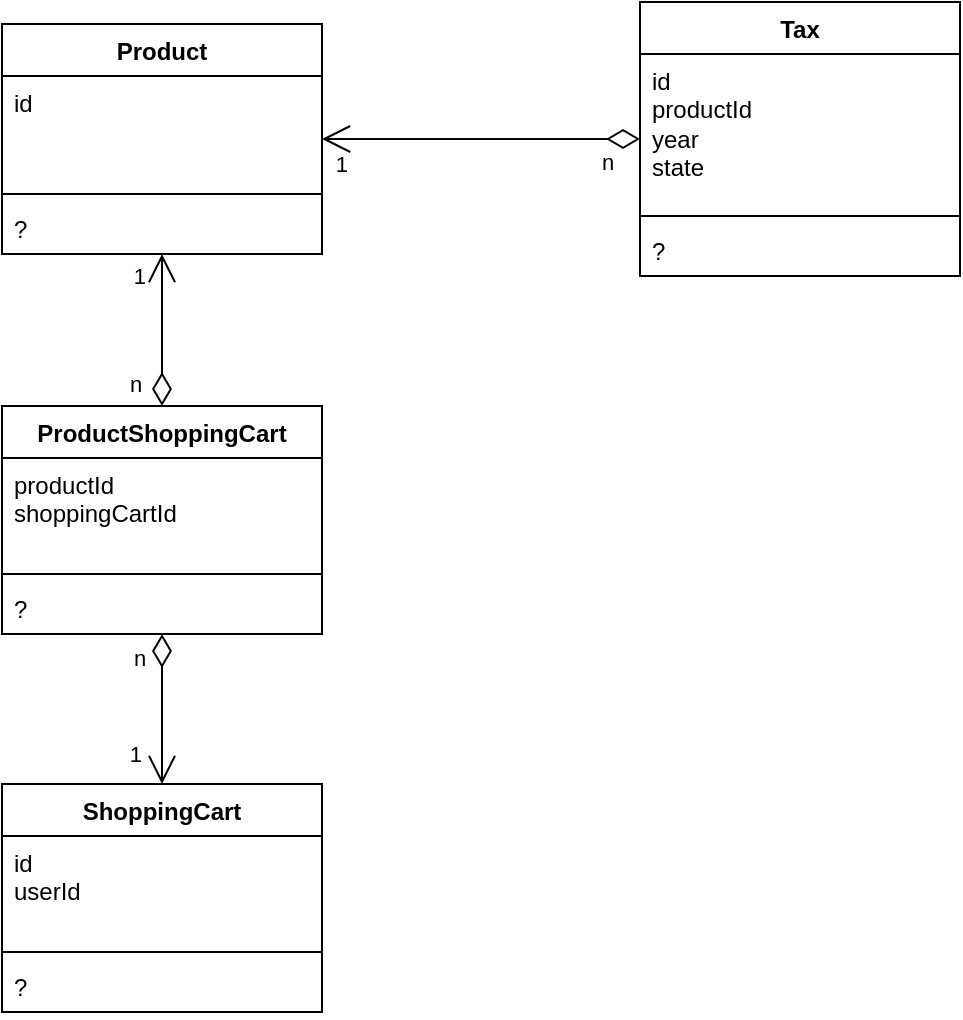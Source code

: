 <mxfile version="21.2.2" type="github">
  <diagram name="Page-1" id="tjbKaKhlfUkzczWWm1Vc">
    <mxGraphModel dx="1147" dy="615" grid="0" gridSize="10" guides="1" tooltips="1" connect="1" arrows="1" fold="1" page="1" pageScale="1" pageWidth="827" pageHeight="1169" math="0" shadow="0">
      <root>
        <mxCell id="0" />
        <mxCell id="1" parent="0" />
        <mxCell id="YGgGwytgN-IruvjRIngB-1" value="Product" style="swimlane;fontStyle=1;align=center;verticalAlign=top;childLayout=stackLayout;horizontal=1;startSize=26;horizontalStack=0;resizeParent=1;resizeParentMax=0;resizeLast=0;collapsible=1;marginBottom=0;whiteSpace=wrap;html=1;" vertex="1" parent="1">
          <mxGeometry x="70" y="228" width="160" height="115" as="geometry" />
        </mxCell>
        <mxCell id="YGgGwytgN-IruvjRIngB-2" value="id" style="text;strokeColor=none;fillColor=none;align=left;verticalAlign=top;spacingLeft=4;spacingRight=4;overflow=hidden;rotatable=0;points=[[0,0.5],[1,0.5]];portConstraint=eastwest;whiteSpace=wrap;html=1;" vertex="1" parent="YGgGwytgN-IruvjRIngB-1">
          <mxGeometry y="26" width="160" height="55" as="geometry" />
        </mxCell>
        <mxCell id="YGgGwytgN-IruvjRIngB-3" value="" style="line;strokeWidth=1;fillColor=none;align=left;verticalAlign=middle;spacingTop=-1;spacingLeft=3;spacingRight=3;rotatable=0;labelPosition=right;points=[];portConstraint=eastwest;strokeColor=inherit;" vertex="1" parent="YGgGwytgN-IruvjRIngB-1">
          <mxGeometry y="81" width="160" height="8" as="geometry" />
        </mxCell>
        <mxCell id="YGgGwytgN-IruvjRIngB-4" value="?" style="text;strokeColor=none;fillColor=none;align=left;verticalAlign=top;spacingLeft=4;spacingRight=4;overflow=hidden;rotatable=0;points=[[0,0.5],[1,0.5]];portConstraint=eastwest;whiteSpace=wrap;html=1;" vertex="1" parent="YGgGwytgN-IruvjRIngB-1">
          <mxGeometry y="89" width="160" height="26" as="geometry" />
        </mxCell>
        <mxCell id="YGgGwytgN-IruvjRIngB-5" value="Tax" style="swimlane;fontStyle=1;align=center;verticalAlign=top;childLayout=stackLayout;horizontal=1;startSize=26;horizontalStack=0;resizeParent=1;resizeParentMax=0;resizeLast=0;collapsible=1;marginBottom=0;whiteSpace=wrap;html=1;" vertex="1" parent="1">
          <mxGeometry x="389" y="217" width="160" height="137" as="geometry" />
        </mxCell>
        <mxCell id="YGgGwytgN-IruvjRIngB-6" value="&lt;div&gt;id&lt;br&gt;&lt;/div&gt;&lt;div&gt;productId&lt;/div&gt;&lt;div&gt;year&lt;/div&gt;&lt;div&gt;state&lt;br&gt;&lt;/div&gt;" style="text;strokeColor=none;fillColor=none;align=left;verticalAlign=top;spacingLeft=4;spacingRight=4;overflow=hidden;rotatable=0;points=[[0,0.5],[1,0.5]];portConstraint=eastwest;whiteSpace=wrap;html=1;" vertex="1" parent="YGgGwytgN-IruvjRIngB-5">
          <mxGeometry y="26" width="160" height="77" as="geometry" />
        </mxCell>
        <mxCell id="YGgGwytgN-IruvjRIngB-7" value="" style="line;strokeWidth=1;fillColor=none;align=left;verticalAlign=middle;spacingTop=-1;spacingLeft=3;spacingRight=3;rotatable=0;labelPosition=right;points=[];portConstraint=eastwest;strokeColor=inherit;" vertex="1" parent="YGgGwytgN-IruvjRIngB-5">
          <mxGeometry y="103" width="160" height="8" as="geometry" />
        </mxCell>
        <mxCell id="YGgGwytgN-IruvjRIngB-8" value="?" style="text;strokeColor=none;fillColor=none;align=left;verticalAlign=top;spacingLeft=4;spacingRight=4;overflow=hidden;rotatable=0;points=[[0,0.5],[1,0.5]];portConstraint=eastwest;whiteSpace=wrap;html=1;" vertex="1" parent="YGgGwytgN-IruvjRIngB-5">
          <mxGeometry y="111" width="160" height="26" as="geometry" />
        </mxCell>
        <mxCell id="YGgGwytgN-IruvjRIngB-10" value="" style="endArrow=open;html=1;endSize=12;startArrow=diamondThin;startSize=14;startFill=0;edgeStyle=orthogonalEdgeStyle;rounded=0;" edge="1" parent="1" source="YGgGwytgN-IruvjRIngB-5" target="YGgGwytgN-IruvjRIngB-1">
          <mxGeometry relative="1" as="geometry">
            <mxPoint x="209" y="485" as="sourcePoint" />
            <mxPoint x="369" y="485" as="targetPoint" />
          </mxGeometry>
        </mxCell>
        <mxCell id="YGgGwytgN-IruvjRIngB-11" value="n" style="edgeLabel;resizable=0;html=1;align=left;verticalAlign=top;" connectable="0" vertex="1" parent="YGgGwytgN-IruvjRIngB-10">
          <mxGeometry x="-1" relative="1" as="geometry">
            <mxPoint x="-21" y="-2" as="offset" />
          </mxGeometry>
        </mxCell>
        <mxCell id="YGgGwytgN-IruvjRIngB-12" value="1" style="edgeLabel;resizable=0;html=1;align=right;verticalAlign=top;" connectable="0" vertex="1" parent="YGgGwytgN-IruvjRIngB-10">
          <mxGeometry x="1" relative="1" as="geometry">
            <mxPoint x="13" y="-1" as="offset" />
          </mxGeometry>
        </mxCell>
        <mxCell id="YGgGwytgN-IruvjRIngB-13" value="ShoppingCart" style="swimlane;fontStyle=1;align=center;verticalAlign=top;childLayout=stackLayout;horizontal=1;startSize=26;horizontalStack=0;resizeParent=1;resizeParentMax=0;resizeLast=0;collapsible=1;marginBottom=0;whiteSpace=wrap;html=1;" vertex="1" parent="1">
          <mxGeometry x="70" y="608" width="160" height="114" as="geometry" />
        </mxCell>
        <mxCell id="YGgGwytgN-IruvjRIngB-14" value="&lt;div&gt;id&lt;/div&gt;&lt;div&gt;userId&lt;/div&gt;" style="text;strokeColor=none;fillColor=none;align=left;verticalAlign=top;spacingLeft=4;spacingRight=4;overflow=hidden;rotatable=0;points=[[0,0.5],[1,0.5]];portConstraint=eastwest;whiteSpace=wrap;html=1;" vertex="1" parent="YGgGwytgN-IruvjRIngB-13">
          <mxGeometry y="26" width="160" height="54" as="geometry" />
        </mxCell>
        <mxCell id="YGgGwytgN-IruvjRIngB-15" value="" style="line;strokeWidth=1;fillColor=none;align=left;verticalAlign=middle;spacingTop=-1;spacingLeft=3;spacingRight=3;rotatable=0;labelPosition=right;points=[];portConstraint=eastwest;strokeColor=inherit;" vertex="1" parent="YGgGwytgN-IruvjRIngB-13">
          <mxGeometry y="80" width="160" height="8" as="geometry" />
        </mxCell>
        <mxCell id="YGgGwytgN-IruvjRIngB-16" value="?" style="text;strokeColor=none;fillColor=none;align=left;verticalAlign=top;spacingLeft=4;spacingRight=4;overflow=hidden;rotatable=0;points=[[0,0.5],[1,0.5]];portConstraint=eastwest;whiteSpace=wrap;html=1;" vertex="1" parent="YGgGwytgN-IruvjRIngB-13">
          <mxGeometry y="88" width="160" height="26" as="geometry" />
        </mxCell>
        <mxCell id="YGgGwytgN-IruvjRIngB-17" value="ProductShoppingCart" style="swimlane;fontStyle=1;align=center;verticalAlign=top;childLayout=stackLayout;horizontal=1;startSize=26;horizontalStack=0;resizeParent=1;resizeParentMax=0;resizeLast=0;collapsible=1;marginBottom=0;whiteSpace=wrap;html=1;" vertex="1" parent="1">
          <mxGeometry x="70" y="419" width="160" height="114" as="geometry" />
        </mxCell>
        <mxCell id="YGgGwytgN-IruvjRIngB-18" value="&lt;div&gt;productId&lt;/div&gt;&lt;div&gt;shoppingCartId&lt;/div&gt;" style="text;strokeColor=none;fillColor=none;align=left;verticalAlign=top;spacingLeft=4;spacingRight=4;overflow=hidden;rotatable=0;points=[[0,0.5],[1,0.5]];portConstraint=eastwest;whiteSpace=wrap;html=1;" vertex="1" parent="YGgGwytgN-IruvjRIngB-17">
          <mxGeometry y="26" width="160" height="54" as="geometry" />
        </mxCell>
        <mxCell id="YGgGwytgN-IruvjRIngB-19" value="" style="line;strokeWidth=1;fillColor=none;align=left;verticalAlign=middle;spacingTop=-1;spacingLeft=3;spacingRight=3;rotatable=0;labelPosition=right;points=[];portConstraint=eastwest;strokeColor=inherit;" vertex="1" parent="YGgGwytgN-IruvjRIngB-17">
          <mxGeometry y="80" width="160" height="8" as="geometry" />
        </mxCell>
        <mxCell id="YGgGwytgN-IruvjRIngB-20" value="?" style="text;strokeColor=none;fillColor=none;align=left;verticalAlign=top;spacingLeft=4;spacingRight=4;overflow=hidden;rotatable=0;points=[[0,0.5],[1,0.5]];portConstraint=eastwest;whiteSpace=wrap;html=1;" vertex="1" parent="YGgGwytgN-IruvjRIngB-17">
          <mxGeometry y="88" width="160" height="26" as="geometry" />
        </mxCell>
        <mxCell id="YGgGwytgN-IruvjRIngB-21" value="" style="endArrow=open;html=1;endSize=12;startArrow=diamondThin;startSize=14;startFill=0;edgeStyle=orthogonalEdgeStyle;rounded=0;" edge="1" parent="1" source="YGgGwytgN-IruvjRIngB-17" target="YGgGwytgN-IruvjRIngB-1">
          <mxGeometry relative="1" as="geometry">
            <mxPoint x="382" y="307" as="sourcePoint" />
            <mxPoint x="240" y="295" as="targetPoint" />
          </mxGeometry>
        </mxCell>
        <mxCell id="YGgGwytgN-IruvjRIngB-22" value="n" style="edgeLabel;resizable=0;html=1;align=left;verticalAlign=top;" connectable="0" vertex="1" parent="YGgGwytgN-IruvjRIngB-21">
          <mxGeometry x="-1" relative="1" as="geometry">
            <mxPoint x="-18" y="-24" as="offset" />
          </mxGeometry>
        </mxCell>
        <mxCell id="YGgGwytgN-IruvjRIngB-23" value="1" style="edgeLabel;resizable=0;html=1;align=right;verticalAlign=top;" connectable="0" vertex="1" parent="YGgGwytgN-IruvjRIngB-21">
          <mxGeometry x="1" relative="1" as="geometry">
            <mxPoint x="-8" y="-2" as="offset" />
          </mxGeometry>
        </mxCell>
        <mxCell id="YGgGwytgN-IruvjRIngB-24" value="" style="endArrow=open;html=1;endSize=12;startArrow=diamondThin;startSize=14;startFill=0;edgeStyle=orthogonalEdgeStyle;rounded=0;" edge="1" parent="1" source="YGgGwytgN-IruvjRIngB-17" target="YGgGwytgN-IruvjRIngB-13">
          <mxGeometry relative="1" as="geometry">
            <mxPoint x="305" y="581" as="sourcePoint" />
            <mxPoint x="308" y="507" as="targetPoint" />
          </mxGeometry>
        </mxCell>
        <mxCell id="YGgGwytgN-IruvjRIngB-25" value="n" style="edgeLabel;resizable=0;html=1;align=left;verticalAlign=top;" connectable="0" vertex="1" parent="YGgGwytgN-IruvjRIngB-24">
          <mxGeometry x="-1" relative="1" as="geometry">
            <mxPoint x="-16" y="-1" as="offset" />
          </mxGeometry>
        </mxCell>
        <mxCell id="YGgGwytgN-IruvjRIngB-26" value="1" style="edgeLabel;resizable=0;html=1;align=right;verticalAlign=top;" connectable="0" vertex="1" parent="YGgGwytgN-IruvjRIngB-24">
          <mxGeometry x="1" relative="1" as="geometry">
            <mxPoint x="-10" y="-28" as="offset" />
          </mxGeometry>
        </mxCell>
      </root>
    </mxGraphModel>
  </diagram>
</mxfile>
